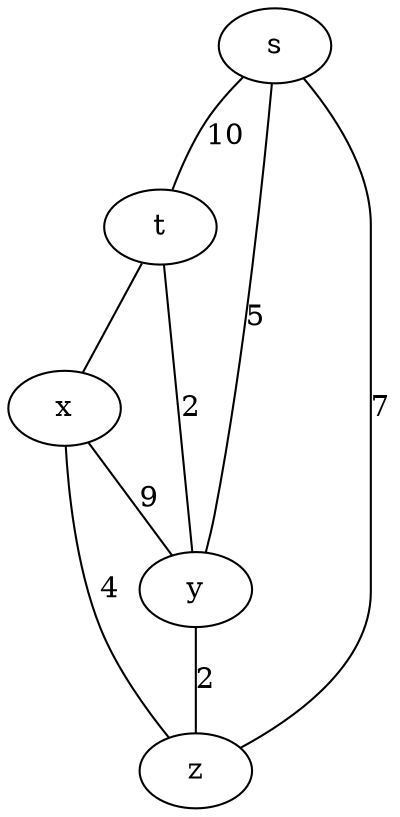  strict graph {  
 node [shape= ellipse];
s	t	x	y	z	
s--t[ label=10];
s--y[ label=5];
s--z[ label=7];
t--s[ label=10];
t--x;
t--y[ label=2];
x--t;
x--y[ label=9];
x--z[ label=4];
y--s[ label=5];
y--t[ label=2];
y--x[ label=9];
y--z[ label=2];
z--s[ label=7];
z--y[ label=2];
z--x[ label=4];
}
